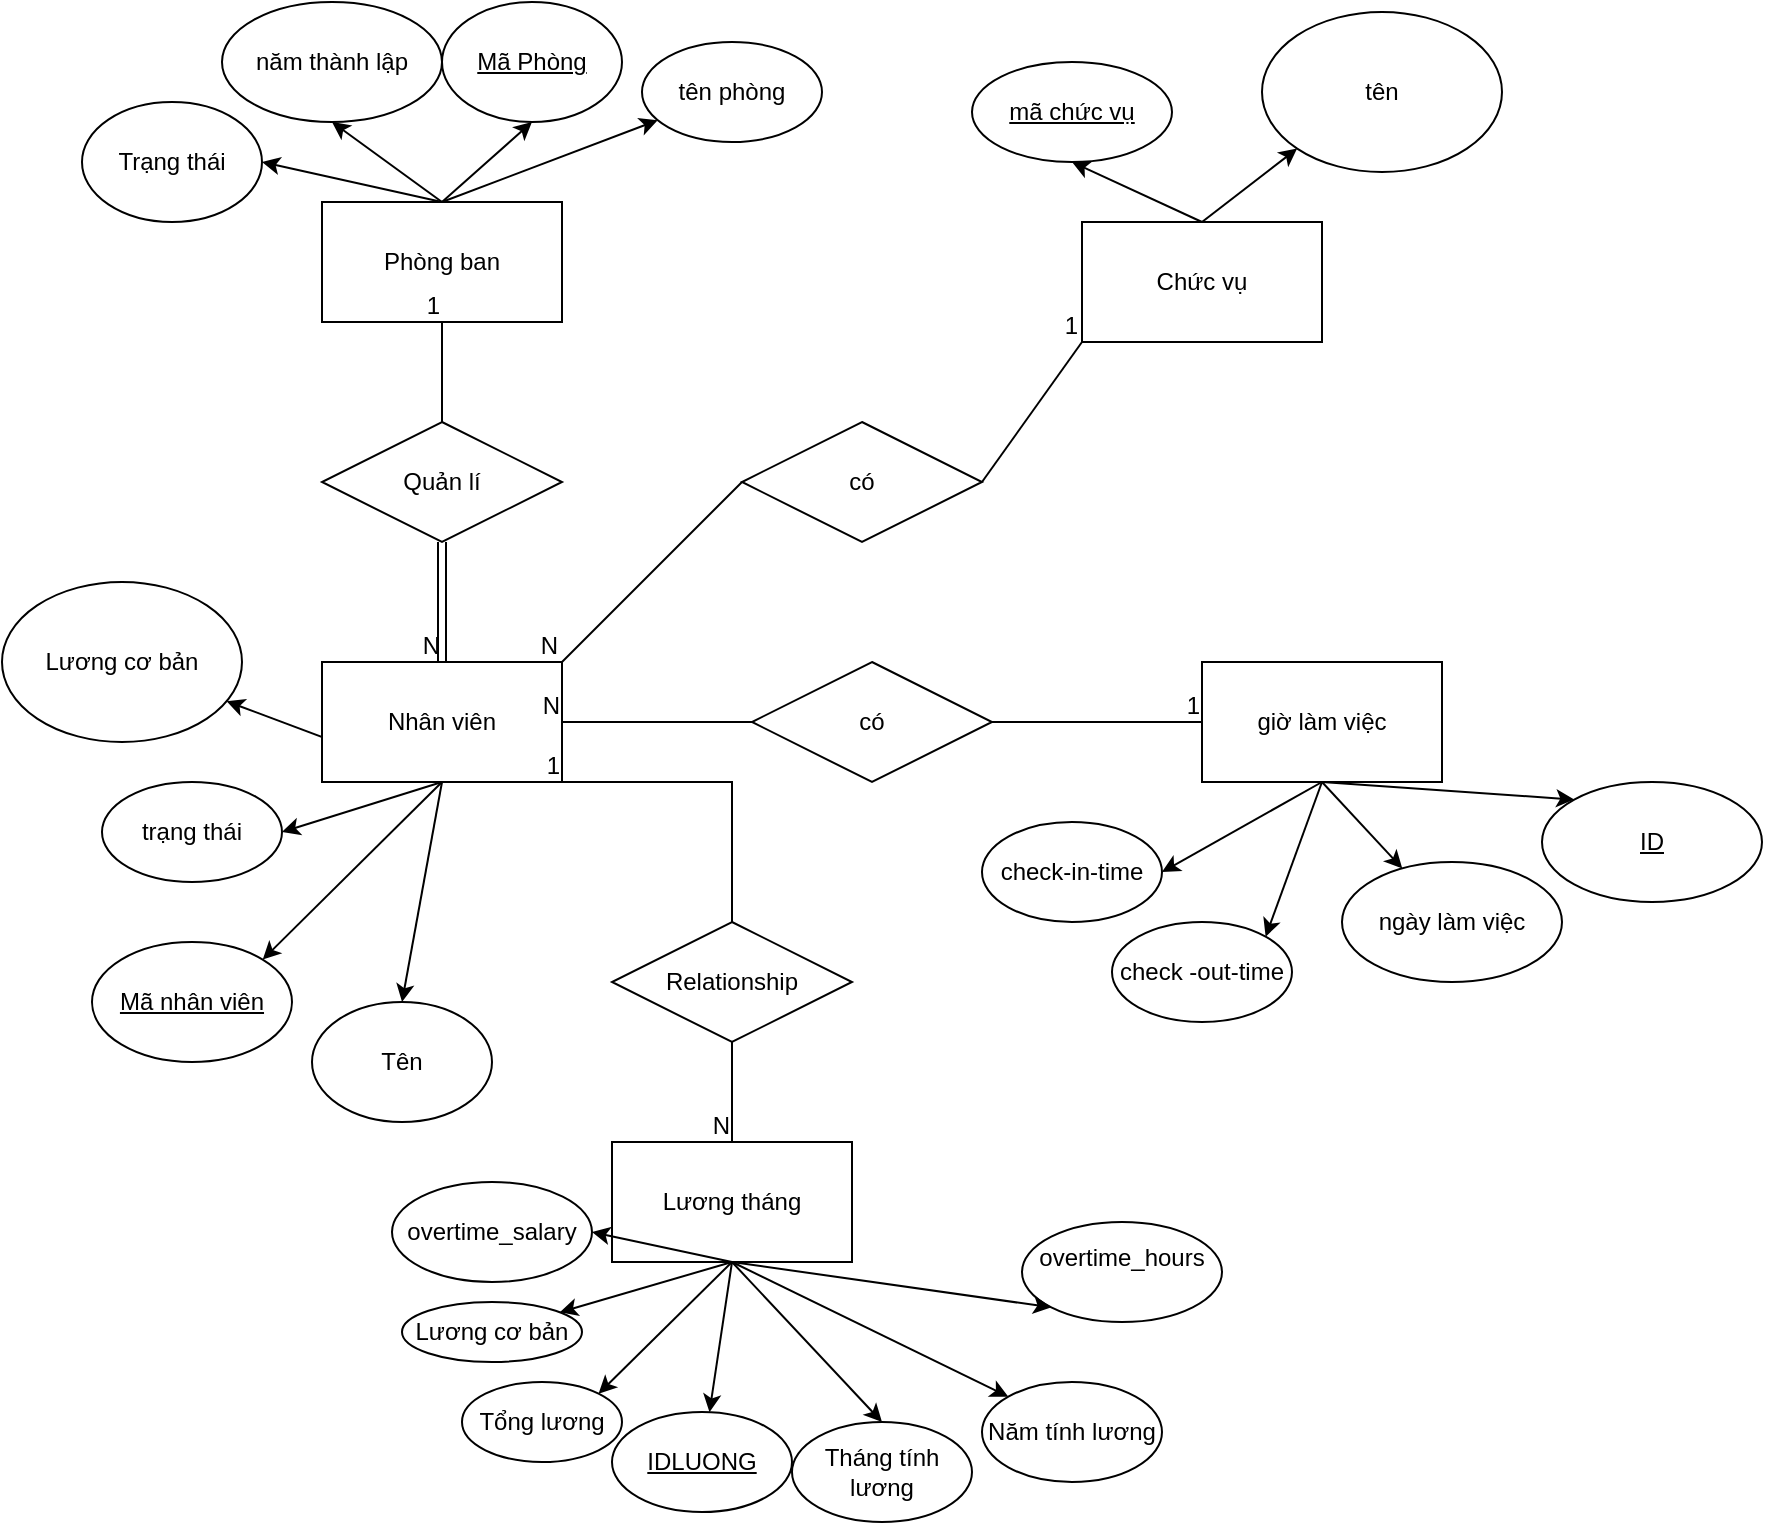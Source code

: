 <mxfile version="28.2.5">
  <diagram name="Page-1" id="UQ5nmc0rmB5OIpUMcKRD">
    <mxGraphModel dx="2015" dy="479" grid="1" gridSize="10" guides="1" tooltips="1" connect="1" arrows="1" fold="1" page="1" pageScale="1" pageWidth="850" pageHeight="1100" math="0" shadow="0">
      <root>
        <mxCell id="0" />
        <mxCell id="1" parent="0" />
        <mxCell id="8FqCQauM0UD-6uWRP2Od-3" value="Phòng ban" style="rounded=0;whiteSpace=wrap;html=1;" vertex="1" parent="1">
          <mxGeometry x="120" y="100" width="120" height="60" as="geometry" />
        </mxCell>
        <mxCell id="8FqCQauM0UD-6uWRP2Od-4" value="" style="endArrow=classic;html=1;rounded=0;entryX=0.5;entryY=1;entryDx=0;entryDy=0;exitX=0.5;exitY=0;exitDx=0;exitDy=0;" edge="1" parent="1" source="8FqCQauM0UD-6uWRP2Od-3" target="8FqCQauM0UD-6uWRP2Od-7">
          <mxGeometry width="50" height="50" relative="1" as="geometry">
            <mxPoint x="150" y="130" as="sourcePoint" />
            <mxPoint x="210" y="50" as="targetPoint" />
          </mxGeometry>
        </mxCell>
        <mxCell id="8FqCQauM0UD-6uWRP2Od-5" value="" style="endArrow=classic;html=1;rounded=0;exitX=0.5;exitY=0;exitDx=0;exitDy=0;" edge="1" parent="1" source="8FqCQauM0UD-6uWRP2Od-3" target="8FqCQauM0UD-6uWRP2Od-6">
          <mxGeometry width="50" height="50" relative="1" as="geometry">
            <mxPoint x="160" y="110" as="sourcePoint" />
            <mxPoint x="210" y="60" as="targetPoint" />
          </mxGeometry>
        </mxCell>
        <mxCell id="8FqCQauM0UD-6uWRP2Od-6" value="tên phòng" style="ellipse;whiteSpace=wrap;html=1;" vertex="1" parent="1">
          <mxGeometry x="280" y="20" width="90" height="50" as="geometry" />
        </mxCell>
        <mxCell id="8FqCQauM0UD-6uWRP2Od-7" value="&lt;u&gt;Mã Phòng&lt;/u&gt;" style="ellipse;whiteSpace=wrap;html=1;" vertex="1" parent="1">
          <mxGeometry x="180" width="90" height="60" as="geometry" />
        </mxCell>
        <mxCell id="8FqCQauM0UD-6uWRP2Od-8" value="năm thành lập" style="ellipse;whiteSpace=wrap;html=1;" vertex="1" parent="1">
          <mxGeometry x="70" width="110" height="60" as="geometry" />
        </mxCell>
        <mxCell id="8FqCQauM0UD-6uWRP2Od-9" value="" style="endArrow=classic;html=1;rounded=0;entryX=0.5;entryY=1;entryDx=0;entryDy=0;exitX=0.5;exitY=0;exitDx=0;exitDy=0;" edge="1" parent="1" source="8FqCQauM0UD-6uWRP2Od-3" target="8FqCQauM0UD-6uWRP2Od-8">
          <mxGeometry width="50" height="50" relative="1" as="geometry">
            <mxPoint x="160" y="110" as="sourcePoint" />
            <mxPoint x="130" y="50" as="targetPoint" />
            <Array as="points" />
          </mxGeometry>
        </mxCell>
        <mxCell id="8FqCQauM0UD-6uWRP2Od-10" value="Trạng thái" style="ellipse;whiteSpace=wrap;html=1;" vertex="1" parent="1">
          <mxGeometry y="50" width="90" height="60" as="geometry" />
        </mxCell>
        <mxCell id="8FqCQauM0UD-6uWRP2Od-11" value="" style="endArrow=classic;html=1;rounded=0;exitX=0.5;exitY=0;exitDx=0;exitDy=0;entryX=1;entryY=0.5;entryDx=0;entryDy=0;" edge="1" parent="1" source="8FqCQauM0UD-6uWRP2Od-3" target="8FqCQauM0UD-6uWRP2Od-10">
          <mxGeometry width="50" height="50" relative="1" as="geometry">
            <mxPoint x="40" y="140" as="sourcePoint" />
            <mxPoint x="90" y="90" as="targetPoint" />
          </mxGeometry>
        </mxCell>
        <mxCell id="8FqCQauM0UD-6uWRP2Od-12" value="Chức vụ" style="rounded=0;whiteSpace=wrap;html=1;" vertex="1" parent="1">
          <mxGeometry x="500" y="110" width="120" height="60" as="geometry" />
        </mxCell>
        <mxCell id="8FqCQauM0UD-6uWRP2Od-13" value="&lt;u&gt;mã chức vụ&lt;/u&gt;" style="ellipse;whiteSpace=wrap;html=1;" vertex="1" parent="1">
          <mxGeometry x="445" y="30" width="100" height="50" as="geometry" />
        </mxCell>
        <mxCell id="8FqCQauM0UD-6uWRP2Od-14" value="" style="endArrow=classic;html=1;rounded=0;exitX=0.5;exitY=0;exitDx=0;exitDy=0;entryX=0.5;entryY=1;entryDx=0;entryDy=0;" edge="1" parent="1" source="8FqCQauM0UD-6uWRP2Od-12" target="8FqCQauM0UD-6uWRP2Od-13">
          <mxGeometry width="50" height="50" relative="1" as="geometry">
            <mxPoint x="400" y="200" as="sourcePoint" />
            <mxPoint x="450" y="150" as="targetPoint" />
          </mxGeometry>
        </mxCell>
        <mxCell id="8FqCQauM0UD-6uWRP2Od-15" value="tên" style="ellipse;whiteSpace=wrap;html=1;" vertex="1" parent="1">
          <mxGeometry x="590" y="5" width="120" height="80" as="geometry" />
        </mxCell>
        <mxCell id="8FqCQauM0UD-6uWRP2Od-16" value="" style="endArrow=classic;html=1;rounded=0;exitX=0.5;exitY=0;exitDx=0;exitDy=0;entryX=0;entryY=1;entryDx=0;entryDy=0;" edge="1" parent="1" source="8FqCQauM0UD-6uWRP2Od-12" target="8FqCQauM0UD-6uWRP2Od-15">
          <mxGeometry width="50" height="50" relative="1" as="geometry">
            <mxPoint x="560" y="110" as="sourcePoint" />
            <mxPoint x="600" y="80" as="targetPoint" />
          </mxGeometry>
        </mxCell>
        <mxCell id="8FqCQauM0UD-6uWRP2Od-18" value="&lt;u&gt;Mã nhân viên&lt;/u&gt;" style="ellipse;whiteSpace=wrap;html=1;" vertex="1" parent="1">
          <mxGeometry x="5" y="470" width="100" height="60" as="geometry" />
        </mxCell>
        <mxCell id="8FqCQauM0UD-6uWRP2Od-21" value="" style="endArrow=classic;html=1;rounded=0;exitX=0.5;exitY=1;exitDx=0;exitDy=0;entryX=1;entryY=0;entryDx=0;entryDy=0;" edge="1" parent="1" source="8FqCQauM0UD-6uWRP2Od-17" target="8FqCQauM0UD-6uWRP2Od-18">
          <mxGeometry width="50" height="50" relative="1" as="geometry">
            <mxPoint x="210" y="260" as="sourcePoint" />
            <mxPoint x="260" y="210" as="targetPoint" />
          </mxGeometry>
        </mxCell>
        <mxCell id="8FqCQauM0UD-6uWRP2Od-22" value="Tên" style="ellipse;whiteSpace=wrap;html=1;" vertex="1" parent="1">
          <mxGeometry x="115" y="500" width="90" height="60" as="geometry" />
        </mxCell>
        <mxCell id="8FqCQauM0UD-6uWRP2Od-23" value="" style="endArrow=classic;html=1;rounded=0;exitX=0.5;exitY=1;exitDx=0;exitDy=0;entryX=0.5;entryY=0;entryDx=0;entryDy=0;" edge="1" parent="1" source="8FqCQauM0UD-6uWRP2Od-17" target="8FqCQauM0UD-6uWRP2Od-22">
          <mxGeometry width="50" height="50" relative="1" as="geometry">
            <mxPoint x="320" y="360" as="sourcePoint" />
            <mxPoint x="370" y="310" as="targetPoint" />
          </mxGeometry>
        </mxCell>
        <mxCell id="8FqCQauM0UD-6uWRP2Od-24" value="trạng thái" style="ellipse;whiteSpace=wrap;html=1;" vertex="1" parent="1">
          <mxGeometry x="10" y="390" width="90" height="50" as="geometry" />
        </mxCell>
        <mxCell id="8FqCQauM0UD-6uWRP2Od-25" value="" style="endArrow=classic;html=1;rounded=0;exitX=0.5;exitY=1;exitDx=0;exitDy=0;entryX=1;entryY=0.5;entryDx=0;entryDy=0;" edge="1" parent="1" source="8FqCQauM0UD-6uWRP2Od-17" target="8FqCQauM0UD-6uWRP2Od-24">
          <mxGeometry width="50" height="50" relative="1" as="geometry">
            <mxPoint x="400" y="200" as="sourcePoint" />
            <mxPoint x="450" y="150" as="targetPoint" />
          </mxGeometry>
        </mxCell>
        <mxCell id="8FqCQauM0UD-6uWRP2Od-26" value="" style="endArrow=classic;html=1;rounded=0;exitX=0.5;exitY=1;exitDx=0;exitDy=0;" edge="1" parent="1" source="8FqCQauM0UD-6uWRP2Od-17" target="8FqCQauM0UD-6uWRP2Od-27">
          <mxGeometry width="50" height="50" relative="1" as="geometry">
            <mxPoint x="260" y="320" as="sourcePoint" />
            <mxPoint x="380" y="320" as="targetPoint" />
          </mxGeometry>
        </mxCell>
        <mxCell id="8FqCQauM0UD-6uWRP2Od-27" value="Lương cơ bản" style="ellipse;whiteSpace=wrap;html=1;" vertex="1" parent="1">
          <mxGeometry x="-40" y="290" width="120" height="80" as="geometry" />
        </mxCell>
        <mxCell id="8FqCQauM0UD-6uWRP2Od-17" value="Nhân viên" style="rounded=0;whiteSpace=wrap;html=1;" vertex="1" parent="1">
          <mxGeometry x="120" y="330" width="120" height="60" as="geometry" />
        </mxCell>
        <mxCell id="8FqCQauM0UD-6uWRP2Od-30" value="Quản lí" style="shape=rhombus;perimeter=rhombusPerimeter;whiteSpace=wrap;html=1;align=center;" vertex="1" parent="1">
          <mxGeometry x="120" y="210" width="120" height="60" as="geometry" />
        </mxCell>
        <mxCell id="8FqCQauM0UD-6uWRP2Od-34" value="" style="endArrow=none;html=1;rounded=0;exitX=0.5;exitY=0;exitDx=0;exitDy=0;entryX=0.5;entryY=1;entryDx=0;entryDy=0;" edge="1" parent="1" source="8FqCQauM0UD-6uWRP2Od-30" target="8FqCQauM0UD-6uWRP2Od-3">
          <mxGeometry relative="1" as="geometry">
            <mxPoint x="340" y="360" as="sourcePoint" />
            <mxPoint x="500" y="360" as="targetPoint" />
          </mxGeometry>
        </mxCell>
        <mxCell id="8FqCQauM0UD-6uWRP2Od-35" value="1" style="resizable=0;html=1;whiteSpace=wrap;align=right;verticalAlign=bottom;" connectable="0" vertex="1" parent="8FqCQauM0UD-6uWRP2Od-34">
          <mxGeometry x="1" relative="1" as="geometry" />
        </mxCell>
        <mxCell id="8FqCQauM0UD-6uWRP2Od-36" value="giờ làm việc" style="rounded=0;whiteSpace=wrap;html=1;" vertex="1" parent="1">
          <mxGeometry x="560" y="330" width="120" height="60" as="geometry" />
        </mxCell>
        <mxCell id="8FqCQauM0UD-6uWRP2Od-37" value="&lt;u&gt;ID&lt;/u&gt;" style="ellipse;whiteSpace=wrap;html=1;" vertex="1" parent="1">
          <mxGeometry x="730" y="390" width="110" height="60" as="geometry" />
        </mxCell>
        <mxCell id="8FqCQauM0UD-6uWRP2Od-38" value="" style="endArrow=classic;html=1;rounded=0;exitX=0.5;exitY=1;exitDx=0;exitDy=0;entryX=0;entryY=0;entryDx=0;entryDy=0;" edge="1" parent="1" source="8FqCQauM0UD-6uWRP2Od-36" target="8FqCQauM0UD-6uWRP2Od-37">
          <mxGeometry width="50" height="50" relative="1" as="geometry">
            <mxPoint x="620" y="370" as="sourcePoint" />
            <mxPoint x="670" y="320" as="targetPoint" />
          </mxGeometry>
        </mxCell>
        <mxCell id="8FqCQauM0UD-6uWRP2Od-39" value="" style="endArrow=classic;html=1;rounded=0;exitX=0.5;exitY=1;exitDx=0;exitDy=0;" edge="1" parent="1" source="8FqCQauM0UD-6uWRP2Od-36" target="8FqCQauM0UD-6uWRP2Od-40">
          <mxGeometry width="50" height="50" relative="1" as="geometry">
            <mxPoint x="600" y="485" as="sourcePoint" />
            <mxPoint x="640" y="480" as="targetPoint" />
          </mxGeometry>
        </mxCell>
        <mxCell id="8FqCQauM0UD-6uWRP2Od-40" value="ngày làm việc" style="ellipse;whiteSpace=wrap;html=1;" vertex="1" parent="1">
          <mxGeometry x="630" y="430" width="110" height="60" as="geometry" />
        </mxCell>
        <mxCell id="8FqCQauM0UD-6uWRP2Od-41" value="check-in-time" style="ellipse;whiteSpace=wrap;html=1;" vertex="1" parent="1">
          <mxGeometry x="450" y="410" width="90" height="50" as="geometry" />
        </mxCell>
        <mxCell id="8FqCQauM0UD-6uWRP2Od-44" value="check -out-time" style="ellipse;whiteSpace=wrap;html=1;" vertex="1" parent="1">
          <mxGeometry x="515" y="460" width="90" height="50" as="geometry" />
        </mxCell>
        <mxCell id="8FqCQauM0UD-6uWRP2Od-45" value="" style="endArrow=classic;html=1;rounded=0;exitX=0.5;exitY=1;exitDx=0;exitDy=0;entryX=1;entryY=0;entryDx=0;entryDy=0;" edge="1" parent="1" source="8FqCQauM0UD-6uWRP2Od-36" target="8FqCQauM0UD-6uWRP2Od-44">
          <mxGeometry width="50" height="50" relative="1" as="geometry">
            <mxPoint x="400" y="380" as="sourcePoint" />
            <mxPoint x="450" y="330" as="targetPoint" />
          </mxGeometry>
        </mxCell>
        <mxCell id="8FqCQauM0UD-6uWRP2Od-46" value="" style="endArrow=classic;html=1;rounded=0;exitX=0.5;exitY=1;exitDx=0;exitDy=0;entryX=1;entryY=0.5;entryDx=0;entryDy=0;" edge="1" parent="1" source="8FqCQauM0UD-6uWRP2Od-36" target="8FqCQauM0UD-6uWRP2Od-41">
          <mxGeometry width="50" height="50" relative="1" as="geometry">
            <mxPoint x="400" y="380" as="sourcePoint" />
            <mxPoint x="450" y="330" as="targetPoint" />
          </mxGeometry>
        </mxCell>
        <mxCell id="8FqCQauM0UD-6uWRP2Od-47" value="Lương tháng" style="rounded=0;whiteSpace=wrap;html=1;" vertex="1" parent="1">
          <mxGeometry x="265" y="570" width="120" height="60" as="geometry" />
        </mxCell>
        <mxCell id="8FqCQauM0UD-6uWRP2Od-48" value="" style="endArrow=classic;html=1;rounded=0;exitX=0.5;exitY=1;exitDx=0;exitDy=0;" edge="1" parent="1" source="8FqCQauM0UD-6uWRP2Od-47" target="8FqCQauM0UD-6uWRP2Od-49">
          <mxGeometry width="50" height="50" relative="1" as="geometry">
            <mxPoint x="220" y="655" as="sourcePoint" />
            <mxPoint x="370" y="670" as="targetPoint" />
          </mxGeometry>
        </mxCell>
        <mxCell id="8FqCQauM0UD-6uWRP2Od-49" value="Lương cơ bản" style="ellipse;whiteSpace=wrap;html=1;" vertex="1" parent="1">
          <mxGeometry x="160" y="650" width="90" height="30" as="geometry" />
        </mxCell>
        <mxCell id="8FqCQauM0UD-6uWRP2Od-50" value="" style="endArrow=classic;html=1;rounded=0;exitX=0.5;exitY=1;exitDx=0;exitDy=0;" edge="1" parent="1" source="8FqCQauM0UD-6uWRP2Od-47" target="8FqCQauM0UD-6uWRP2Od-51">
          <mxGeometry width="50" height="50" relative="1" as="geometry">
            <mxPoint x="370" y="735" as="sourcePoint" />
            <mxPoint x="370" y="700" as="targetPoint" />
          </mxGeometry>
        </mxCell>
        <mxCell id="8FqCQauM0UD-6uWRP2Od-51" value="&lt;u&gt;IDLUONG&lt;/u&gt;" style="ellipse;whiteSpace=wrap;html=1;" vertex="1" parent="1">
          <mxGeometry x="265" y="705" width="90" height="50" as="geometry" />
        </mxCell>
        <mxCell id="8FqCQauM0UD-6uWRP2Od-52" value="Tháng tính lương" style="ellipse;whiteSpace=wrap;html=1;" vertex="1" parent="1">
          <mxGeometry x="355" y="710" width="90" height="50" as="geometry" />
        </mxCell>
        <mxCell id="8FqCQauM0UD-6uWRP2Od-53" value="" style="endArrow=classic;html=1;rounded=0;exitX=0.5;exitY=1;exitDx=0;exitDy=0;entryX=0.5;entryY=0;entryDx=0;entryDy=0;" edge="1" parent="1" source="8FqCQauM0UD-6uWRP2Od-47" target="8FqCQauM0UD-6uWRP2Od-52">
          <mxGeometry width="50" height="50" relative="1" as="geometry">
            <mxPoint x="400" y="750" as="sourcePoint" />
            <mxPoint x="450" y="700" as="targetPoint" />
          </mxGeometry>
        </mxCell>
        <mxCell id="8FqCQauM0UD-6uWRP2Od-54" value="Năm tính lương" style="ellipse;whiteSpace=wrap;html=1;" vertex="1" parent="1">
          <mxGeometry x="450" y="690" width="90" height="50" as="geometry" />
        </mxCell>
        <mxCell id="8FqCQauM0UD-6uWRP2Od-55" value="" style="endArrow=classic;html=1;rounded=0;exitX=0.5;exitY=1;exitDx=0;exitDy=0;entryX=0;entryY=0;entryDx=0;entryDy=0;" edge="1" parent="1" source="8FqCQauM0UD-6uWRP2Od-47" target="8FqCQauM0UD-6uWRP2Od-54">
          <mxGeometry width="50" height="50" relative="1" as="geometry">
            <mxPoint x="400" y="750" as="sourcePoint" />
            <mxPoint x="450" y="700" as="targetPoint" />
          </mxGeometry>
        </mxCell>
        <mxCell id="8FqCQauM0UD-6uWRP2Od-56" value="Tổng lương" style="ellipse;whiteSpace=wrap;html=1;" vertex="1" parent="1">
          <mxGeometry x="190" y="690" width="80" height="40" as="geometry" />
        </mxCell>
        <mxCell id="8FqCQauM0UD-6uWRP2Od-57" value="" style="endArrow=classic;html=1;rounded=0;exitX=0.5;exitY=1;exitDx=0;exitDy=0;entryX=1;entryY=0;entryDx=0;entryDy=0;" edge="1" parent="1" source="8FqCQauM0UD-6uWRP2Od-47" target="8FqCQauM0UD-6uWRP2Od-56">
          <mxGeometry width="50" height="50" relative="1" as="geometry">
            <mxPoint x="270" y="800" as="sourcePoint" />
            <mxPoint x="320" y="750" as="targetPoint" />
          </mxGeometry>
        </mxCell>
        <mxCell id="8FqCQauM0UD-6uWRP2Od-59" value="" style="shape=link;html=1;rounded=0;exitX=0.5;exitY=1;exitDx=0;exitDy=0;entryX=0.5;entryY=0;entryDx=0;entryDy=0;" edge="1" parent="1" source="8FqCQauM0UD-6uWRP2Od-30" target="8FqCQauM0UD-6uWRP2Od-17">
          <mxGeometry relative="1" as="geometry">
            <mxPoint x="340" y="270" as="sourcePoint" />
            <mxPoint x="500" y="270" as="targetPoint" />
          </mxGeometry>
        </mxCell>
        <mxCell id="8FqCQauM0UD-6uWRP2Od-60" value="N" style="resizable=0;html=1;whiteSpace=wrap;align=right;verticalAlign=bottom;" connectable="0" vertex="1" parent="8FqCQauM0UD-6uWRP2Od-59">
          <mxGeometry x="1" relative="1" as="geometry" />
        </mxCell>
        <mxCell id="8FqCQauM0UD-6uWRP2Od-61" value="có" style="shape=rhombus;perimeter=rhombusPerimeter;whiteSpace=wrap;html=1;align=center;" vertex="1" parent="1">
          <mxGeometry x="330" y="210" width="120" height="60" as="geometry" />
        </mxCell>
        <mxCell id="8FqCQauM0UD-6uWRP2Od-62" value="" style="endArrow=none;html=1;rounded=0;entryX=0;entryY=1;entryDx=0;entryDy=0;exitX=1;exitY=0.5;exitDx=0;exitDy=0;" edge="1" parent="1" source="8FqCQauM0UD-6uWRP2Od-61" target="8FqCQauM0UD-6uWRP2Od-12">
          <mxGeometry relative="1" as="geometry">
            <mxPoint x="340" y="270" as="sourcePoint" />
            <mxPoint x="500" y="270" as="targetPoint" />
          </mxGeometry>
        </mxCell>
        <mxCell id="8FqCQauM0UD-6uWRP2Od-63" value="1" style="resizable=0;html=1;whiteSpace=wrap;align=right;verticalAlign=bottom;" connectable="0" vertex="1" parent="8FqCQauM0UD-6uWRP2Od-62">
          <mxGeometry x="1" relative="1" as="geometry" />
        </mxCell>
        <mxCell id="8FqCQauM0UD-6uWRP2Od-64" value="" style="endArrow=none;html=1;rounded=0;exitX=0;exitY=0.5;exitDx=0;exitDy=0;entryX=1;entryY=0;entryDx=0;entryDy=0;" edge="1" parent="1" source="8FqCQauM0UD-6uWRP2Od-61" target="8FqCQauM0UD-6uWRP2Od-17">
          <mxGeometry relative="1" as="geometry">
            <mxPoint x="340" y="270" as="sourcePoint" />
            <mxPoint x="500" y="270" as="targetPoint" />
          </mxGeometry>
        </mxCell>
        <mxCell id="8FqCQauM0UD-6uWRP2Od-65" value="N" style="resizable=0;html=1;whiteSpace=wrap;align=right;verticalAlign=bottom;" connectable="0" vertex="1" parent="8FqCQauM0UD-6uWRP2Od-64">
          <mxGeometry x="1" relative="1" as="geometry" />
        </mxCell>
        <mxCell id="8FqCQauM0UD-6uWRP2Od-66" value="có" style="shape=rhombus;perimeter=rhombusPerimeter;whiteSpace=wrap;html=1;align=center;" vertex="1" parent="1">
          <mxGeometry x="335" y="330" width="120" height="60" as="geometry" />
        </mxCell>
        <mxCell id="8FqCQauM0UD-6uWRP2Od-68" value="" style="endArrow=none;html=1;rounded=0;entryX=0;entryY=0.5;entryDx=0;entryDy=0;exitX=1;exitY=0.5;exitDx=0;exitDy=0;" edge="1" parent="1" source="8FqCQauM0UD-6uWRP2Od-66" target="8FqCQauM0UD-6uWRP2Od-36">
          <mxGeometry relative="1" as="geometry">
            <mxPoint x="390" y="370" as="sourcePoint" />
            <mxPoint x="550" y="370" as="targetPoint" />
          </mxGeometry>
        </mxCell>
        <mxCell id="8FqCQauM0UD-6uWRP2Od-69" value="1" style="resizable=0;html=1;whiteSpace=wrap;align=right;verticalAlign=bottom;" connectable="0" vertex="1" parent="8FqCQauM0UD-6uWRP2Od-68">
          <mxGeometry x="1" relative="1" as="geometry" />
        </mxCell>
        <mxCell id="8FqCQauM0UD-6uWRP2Od-73" value="" style="endArrow=none;html=1;rounded=0;exitX=0;exitY=0.5;exitDx=0;exitDy=0;" edge="1" parent="1" source="8FqCQauM0UD-6uWRP2Od-66">
          <mxGeometry relative="1" as="geometry">
            <mxPoint x="340" y="270" as="sourcePoint" />
            <mxPoint x="240" y="360" as="targetPoint" />
          </mxGeometry>
        </mxCell>
        <mxCell id="8FqCQauM0UD-6uWRP2Od-74" value="N" style="resizable=0;html=1;whiteSpace=wrap;align=right;verticalAlign=bottom;" connectable="0" vertex="1" parent="8FqCQauM0UD-6uWRP2Od-73">
          <mxGeometry x="1" relative="1" as="geometry" />
        </mxCell>
        <mxCell id="8FqCQauM0UD-6uWRP2Od-76" value="&#xa;overtime_hours&#xa;&#xa;" style="ellipse;whiteSpace=wrap;html=1;" vertex="1" parent="1">
          <mxGeometry x="470" y="610" width="100" height="50" as="geometry" />
        </mxCell>
        <mxCell id="8FqCQauM0UD-6uWRP2Od-77" value="" style="endArrow=classic;html=1;rounded=0;exitX=0.5;exitY=1;exitDx=0;exitDy=0;entryX=0;entryY=1;entryDx=0;entryDy=0;" edge="1" parent="1" source="8FqCQauM0UD-6uWRP2Od-47" target="8FqCQauM0UD-6uWRP2Od-76">
          <mxGeometry width="50" height="50" relative="1" as="geometry">
            <mxPoint x="400" y="660" as="sourcePoint" />
            <mxPoint x="450" y="610" as="targetPoint" />
          </mxGeometry>
        </mxCell>
        <mxCell id="8FqCQauM0UD-6uWRP2Od-78" value="&lt;span data-end=&quot;544&quot; data-start=&quot;525&quot;&gt;overtime_salary&lt;/span&gt;" style="ellipse;whiteSpace=wrap;html=1;" vertex="1" parent="1">
          <mxGeometry x="155" y="590" width="100" height="50" as="geometry" />
        </mxCell>
        <mxCell id="8FqCQauM0UD-6uWRP2Od-80" value="" style="endArrow=classic;html=1;rounded=0;entryX=1;entryY=0.5;entryDx=0;entryDy=0;exitX=0.5;exitY=1;exitDx=0;exitDy=0;" edge="1" parent="1" source="8FqCQauM0UD-6uWRP2Od-47" target="8FqCQauM0UD-6uWRP2Od-78">
          <mxGeometry width="50" height="50" relative="1" as="geometry">
            <mxPoint x="300" y="630" as="sourcePoint" />
            <mxPoint x="450" y="610" as="targetPoint" />
          </mxGeometry>
        </mxCell>
        <mxCell id="8FqCQauM0UD-6uWRP2Od-81" value="Relationship" style="shape=rhombus;perimeter=rhombusPerimeter;whiteSpace=wrap;html=1;align=center;" vertex="1" parent="1">
          <mxGeometry x="265" y="460" width="120" height="60" as="geometry" />
        </mxCell>
        <mxCell id="8FqCQauM0UD-6uWRP2Od-82" value="" style="endArrow=none;html=1;rounded=0;entryX=1;entryY=1;entryDx=0;entryDy=0;exitX=0.5;exitY=0;exitDx=0;exitDy=0;" edge="1" parent="1" source="8FqCQauM0UD-6uWRP2Od-81" target="8FqCQauM0UD-6uWRP2Od-17">
          <mxGeometry relative="1" as="geometry">
            <mxPoint x="340" y="630" as="sourcePoint" />
            <mxPoint x="500" y="630" as="targetPoint" />
            <Array as="points">
              <mxPoint x="325" y="390" />
            </Array>
          </mxGeometry>
        </mxCell>
        <mxCell id="8FqCQauM0UD-6uWRP2Od-83" value="1" style="resizable=0;html=1;whiteSpace=wrap;align=right;verticalAlign=bottom;" connectable="0" vertex="1" parent="8FqCQauM0UD-6uWRP2Od-82">
          <mxGeometry x="1" relative="1" as="geometry" />
        </mxCell>
        <mxCell id="8FqCQauM0UD-6uWRP2Od-84" value="" style="endArrow=none;html=1;rounded=0;exitX=0.5;exitY=1;exitDx=0;exitDy=0;entryX=0.5;entryY=0;entryDx=0;entryDy=0;" edge="1" parent="1" source="8FqCQauM0UD-6uWRP2Od-81" target="8FqCQauM0UD-6uWRP2Od-47">
          <mxGeometry relative="1" as="geometry">
            <mxPoint x="340" y="630" as="sourcePoint" />
            <mxPoint x="500" y="630" as="targetPoint" />
          </mxGeometry>
        </mxCell>
        <mxCell id="8FqCQauM0UD-6uWRP2Od-85" value="N" style="resizable=0;html=1;whiteSpace=wrap;align=right;verticalAlign=bottom;" connectable="0" vertex="1" parent="8FqCQauM0UD-6uWRP2Od-84">
          <mxGeometry x="1" relative="1" as="geometry" />
        </mxCell>
      </root>
    </mxGraphModel>
  </diagram>
</mxfile>

